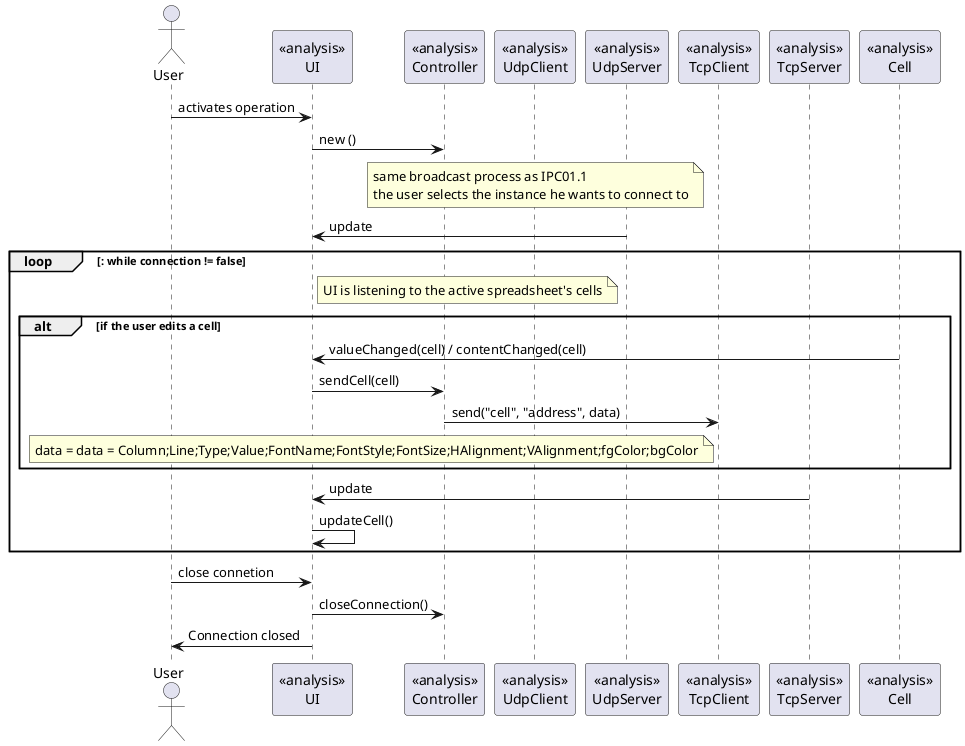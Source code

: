 @startuml doc-files/automatic_cell_update_image_analysis.png

actor User 
participant "<<analysis>>\nUI" as UI
participant "<<analysis>>\nController" as Controller
participant "<<analysis>>\nUdpClient" as UdpClient
participant "<<analysis>>\nUdpServer" as UdpServer
participant "<<analysis>>\nTcpClient" as TcpClient
participant "<<analysis>>\nTcpServer" as TcpServer
participant "<<analysis>>\nCell" as Cell

User->UI: activates operation
UI->Controller: new ()

note over Controller, UdpServer: same broadcast process as IPC01.1\nthe user selects the instance he wants to connect to

UdpServer->UI: update

loop : while connection != false
    
    note right of UI: UI is listening to the active spreadsheet's cells
    alt if the user edits a cell
        Cell->UI: valueChanged(cell) / contentChanged(cell)
        UI->Controller: sendCell(cell)
        Controller->TcpClient: send("cell", "address", data)
        note left of TcpClient: data = data = Column;Line;Type;Value;FontName;FontStyle;FontSize;HAlignment;VAlignment;fgColor;bgColor
    end
    
    TcpServer->UI: update
    UI->UI: updateCell()
end

User->UI: close connetion
UI->Controller: closeConnection()
UI->User: Connection closed
@enduml